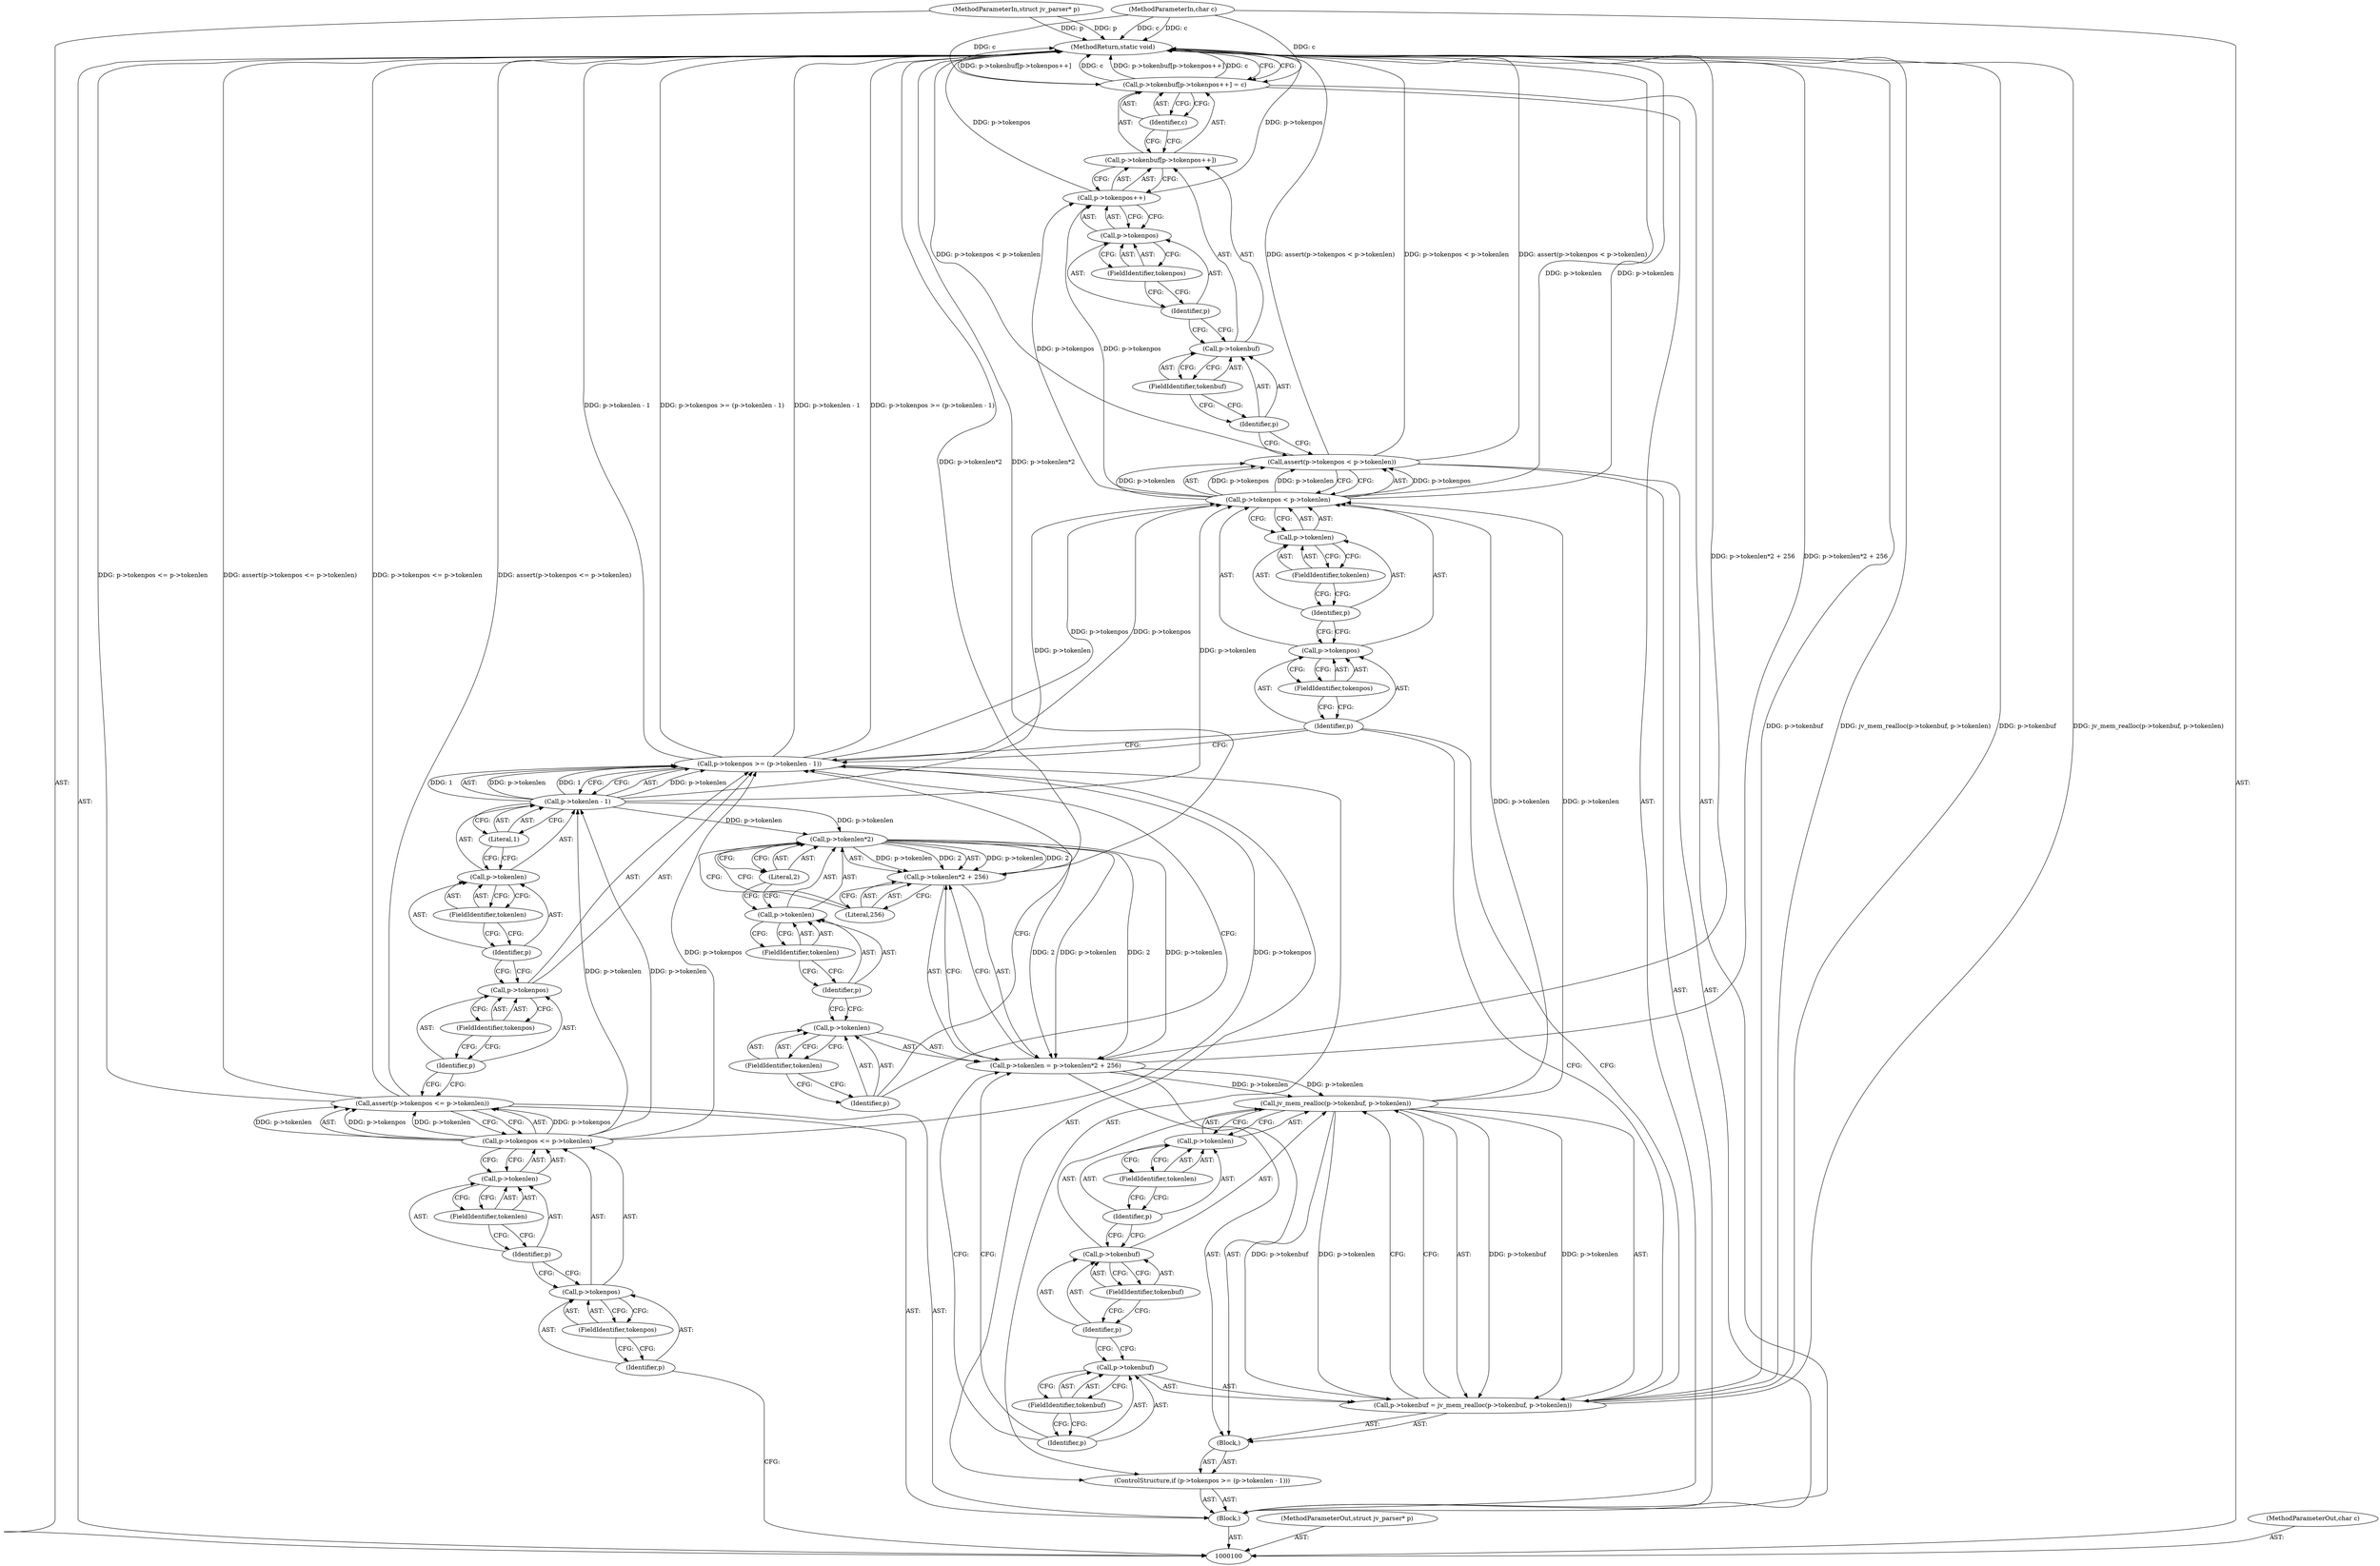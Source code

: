digraph "0_jq_8eb1367ca44e772963e704a700ef72ae2e12babd_0" {
"1000163" [label="(MethodReturn,static void)"];
"1000101" [label="(MethodParameterIn,struct jv_parser* p)"];
"1000228" [label="(MethodParameterOut,struct jv_parser* p)"];
"1000102" [label="(MethodParameterIn,char c)"];
"1000229" [label="(MethodParameterOut,char c)"];
"1000103" [label="(Block,)"];
"1000105" [label="(Call,p->tokenpos <= p->tokenlen)"];
"1000106" [label="(Call,p->tokenpos)"];
"1000107" [label="(Identifier,p)"];
"1000108" [label="(FieldIdentifier,tokenpos)"];
"1000109" [label="(Call,p->tokenlen)"];
"1000110" [label="(Identifier,p)"];
"1000111" [label="(FieldIdentifier,tokenlen)"];
"1000104" [label="(Call,assert(p->tokenpos <= p->tokenlen))"];
"1000112" [label="(ControlStructure,if (p->tokenpos >= (p->tokenlen - 1)))"];
"1000117" [label="(Call,p->tokenlen - 1)"];
"1000118" [label="(Call,p->tokenlen)"];
"1000119" [label="(Identifier,p)"];
"1000120" [label="(FieldIdentifier,tokenlen)"];
"1000121" [label="(Literal,1)"];
"1000122" [label="(Block,)"];
"1000113" [label="(Call,p->tokenpos >= (p->tokenlen - 1))"];
"1000114" [label="(Call,p->tokenpos)"];
"1000115" [label="(Identifier,p)"];
"1000116" [label="(FieldIdentifier,tokenpos)"];
"1000127" [label="(Call,p->tokenlen*2 + 256)"];
"1000128" [label="(Call,p->tokenlen*2)"];
"1000129" [label="(Call,p->tokenlen)"];
"1000130" [label="(Identifier,p)"];
"1000131" [label="(FieldIdentifier,tokenlen)"];
"1000132" [label="(Literal,2)"];
"1000133" [label="(Literal,256)"];
"1000123" [label="(Call,p->tokenlen = p->tokenlen*2 + 256)"];
"1000124" [label="(Call,p->tokenlen)"];
"1000125" [label="(Identifier,p)"];
"1000126" [label="(FieldIdentifier,tokenlen)"];
"1000138" [label="(Call,jv_mem_realloc(p->tokenbuf, p->tokenlen))"];
"1000139" [label="(Call,p->tokenbuf)"];
"1000140" [label="(Identifier,p)"];
"1000141" [label="(FieldIdentifier,tokenbuf)"];
"1000142" [label="(Call,p->tokenlen)"];
"1000143" [label="(Identifier,p)"];
"1000134" [label="(Call,p->tokenbuf = jv_mem_realloc(p->tokenbuf, p->tokenlen))"];
"1000135" [label="(Call,p->tokenbuf)"];
"1000136" [label="(Identifier,p)"];
"1000144" [label="(FieldIdentifier,tokenlen)"];
"1000137" [label="(FieldIdentifier,tokenbuf)"];
"1000149" [label="(FieldIdentifier,tokenpos)"];
"1000145" [label="(Call,assert(p->tokenpos < p->tokenlen))"];
"1000150" [label="(Call,p->tokenlen)"];
"1000151" [label="(Identifier,p)"];
"1000152" [label="(FieldIdentifier,tokenlen)"];
"1000146" [label="(Call,p->tokenpos < p->tokenlen)"];
"1000147" [label="(Call,p->tokenpos)"];
"1000148" [label="(Identifier,p)"];
"1000158" [label="(Call,p->tokenpos++)"];
"1000159" [label="(Call,p->tokenpos)"];
"1000160" [label="(Identifier,p)"];
"1000161" [label="(FieldIdentifier,tokenpos)"];
"1000153" [label="(Call,p->tokenbuf[p->tokenpos++] = c)"];
"1000154" [label="(Call,p->tokenbuf[p->tokenpos++])"];
"1000155" [label="(Call,p->tokenbuf)"];
"1000156" [label="(Identifier,p)"];
"1000162" [label="(Identifier,c)"];
"1000157" [label="(FieldIdentifier,tokenbuf)"];
"1000163" -> "1000100"  [label="AST: "];
"1000163" -> "1000153"  [label="CFG: "];
"1000104" -> "1000163"  [label="DDG: assert(p->tokenpos <= p->tokenlen)"];
"1000104" -> "1000163"  [label="DDG: p->tokenpos <= p->tokenlen"];
"1000102" -> "1000163"  [label="DDG: c"];
"1000153" -> "1000163"  [label="DDG: p->tokenbuf[p->tokenpos++]"];
"1000153" -> "1000163"  [label="DDG: c"];
"1000145" -> "1000163"  [label="DDG: assert(p->tokenpos < p->tokenlen)"];
"1000145" -> "1000163"  [label="DDG: p->tokenpos < p->tokenlen"];
"1000146" -> "1000163"  [label="DDG: p->tokenlen"];
"1000158" -> "1000163"  [label="DDG: p->tokenpos"];
"1000113" -> "1000163"  [label="DDG: p->tokenlen - 1"];
"1000113" -> "1000163"  [label="DDG: p->tokenpos >= (p->tokenlen - 1)"];
"1000123" -> "1000163"  [label="DDG: p->tokenlen*2 + 256"];
"1000134" -> "1000163"  [label="DDG: p->tokenbuf"];
"1000134" -> "1000163"  [label="DDG: jv_mem_realloc(p->tokenbuf, p->tokenlen)"];
"1000101" -> "1000163"  [label="DDG: p"];
"1000127" -> "1000163"  [label="DDG: p->tokenlen*2"];
"1000101" -> "1000100"  [label="AST: "];
"1000101" -> "1000163"  [label="DDG: p"];
"1000228" -> "1000100"  [label="AST: "];
"1000102" -> "1000100"  [label="AST: "];
"1000102" -> "1000163"  [label="DDG: c"];
"1000102" -> "1000153"  [label="DDG: c"];
"1000229" -> "1000100"  [label="AST: "];
"1000103" -> "1000100"  [label="AST: "];
"1000104" -> "1000103"  [label="AST: "];
"1000112" -> "1000103"  [label="AST: "];
"1000145" -> "1000103"  [label="AST: "];
"1000153" -> "1000103"  [label="AST: "];
"1000105" -> "1000104"  [label="AST: "];
"1000105" -> "1000109"  [label="CFG: "];
"1000106" -> "1000105"  [label="AST: "];
"1000109" -> "1000105"  [label="AST: "];
"1000104" -> "1000105"  [label="CFG: "];
"1000105" -> "1000104"  [label="DDG: p->tokenpos"];
"1000105" -> "1000104"  [label="DDG: p->tokenlen"];
"1000105" -> "1000113"  [label="DDG: p->tokenpos"];
"1000105" -> "1000117"  [label="DDG: p->tokenlen"];
"1000106" -> "1000105"  [label="AST: "];
"1000106" -> "1000108"  [label="CFG: "];
"1000107" -> "1000106"  [label="AST: "];
"1000108" -> "1000106"  [label="AST: "];
"1000110" -> "1000106"  [label="CFG: "];
"1000107" -> "1000106"  [label="AST: "];
"1000107" -> "1000100"  [label="CFG: "];
"1000108" -> "1000107"  [label="CFG: "];
"1000108" -> "1000106"  [label="AST: "];
"1000108" -> "1000107"  [label="CFG: "];
"1000106" -> "1000108"  [label="CFG: "];
"1000109" -> "1000105"  [label="AST: "];
"1000109" -> "1000111"  [label="CFG: "];
"1000110" -> "1000109"  [label="AST: "];
"1000111" -> "1000109"  [label="AST: "];
"1000105" -> "1000109"  [label="CFG: "];
"1000110" -> "1000109"  [label="AST: "];
"1000110" -> "1000106"  [label="CFG: "];
"1000111" -> "1000110"  [label="CFG: "];
"1000111" -> "1000109"  [label="AST: "];
"1000111" -> "1000110"  [label="CFG: "];
"1000109" -> "1000111"  [label="CFG: "];
"1000104" -> "1000103"  [label="AST: "];
"1000104" -> "1000105"  [label="CFG: "];
"1000105" -> "1000104"  [label="AST: "];
"1000115" -> "1000104"  [label="CFG: "];
"1000104" -> "1000163"  [label="DDG: assert(p->tokenpos <= p->tokenlen)"];
"1000104" -> "1000163"  [label="DDG: p->tokenpos <= p->tokenlen"];
"1000105" -> "1000104"  [label="DDG: p->tokenpos"];
"1000105" -> "1000104"  [label="DDG: p->tokenlen"];
"1000112" -> "1000103"  [label="AST: "];
"1000113" -> "1000112"  [label="AST: "];
"1000122" -> "1000112"  [label="AST: "];
"1000117" -> "1000113"  [label="AST: "];
"1000117" -> "1000121"  [label="CFG: "];
"1000118" -> "1000117"  [label="AST: "];
"1000121" -> "1000117"  [label="AST: "];
"1000113" -> "1000117"  [label="CFG: "];
"1000117" -> "1000113"  [label="DDG: p->tokenlen"];
"1000117" -> "1000113"  [label="DDG: 1"];
"1000105" -> "1000117"  [label="DDG: p->tokenlen"];
"1000117" -> "1000128"  [label="DDG: p->tokenlen"];
"1000117" -> "1000146"  [label="DDG: p->tokenlen"];
"1000118" -> "1000117"  [label="AST: "];
"1000118" -> "1000120"  [label="CFG: "];
"1000119" -> "1000118"  [label="AST: "];
"1000120" -> "1000118"  [label="AST: "];
"1000121" -> "1000118"  [label="CFG: "];
"1000119" -> "1000118"  [label="AST: "];
"1000119" -> "1000114"  [label="CFG: "];
"1000120" -> "1000119"  [label="CFG: "];
"1000120" -> "1000118"  [label="AST: "];
"1000120" -> "1000119"  [label="CFG: "];
"1000118" -> "1000120"  [label="CFG: "];
"1000121" -> "1000117"  [label="AST: "];
"1000121" -> "1000118"  [label="CFG: "];
"1000117" -> "1000121"  [label="CFG: "];
"1000122" -> "1000112"  [label="AST: "];
"1000123" -> "1000122"  [label="AST: "];
"1000134" -> "1000122"  [label="AST: "];
"1000113" -> "1000112"  [label="AST: "];
"1000113" -> "1000117"  [label="CFG: "];
"1000114" -> "1000113"  [label="AST: "];
"1000117" -> "1000113"  [label="AST: "];
"1000125" -> "1000113"  [label="CFG: "];
"1000148" -> "1000113"  [label="CFG: "];
"1000113" -> "1000163"  [label="DDG: p->tokenlen - 1"];
"1000113" -> "1000163"  [label="DDG: p->tokenpos >= (p->tokenlen - 1)"];
"1000105" -> "1000113"  [label="DDG: p->tokenpos"];
"1000117" -> "1000113"  [label="DDG: p->tokenlen"];
"1000117" -> "1000113"  [label="DDG: 1"];
"1000113" -> "1000146"  [label="DDG: p->tokenpos"];
"1000114" -> "1000113"  [label="AST: "];
"1000114" -> "1000116"  [label="CFG: "];
"1000115" -> "1000114"  [label="AST: "];
"1000116" -> "1000114"  [label="AST: "];
"1000119" -> "1000114"  [label="CFG: "];
"1000115" -> "1000114"  [label="AST: "];
"1000115" -> "1000104"  [label="CFG: "];
"1000116" -> "1000115"  [label="CFG: "];
"1000116" -> "1000114"  [label="AST: "];
"1000116" -> "1000115"  [label="CFG: "];
"1000114" -> "1000116"  [label="CFG: "];
"1000127" -> "1000123"  [label="AST: "];
"1000127" -> "1000133"  [label="CFG: "];
"1000128" -> "1000127"  [label="AST: "];
"1000133" -> "1000127"  [label="AST: "];
"1000123" -> "1000127"  [label="CFG: "];
"1000127" -> "1000163"  [label="DDG: p->tokenlen*2"];
"1000128" -> "1000127"  [label="DDG: p->tokenlen"];
"1000128" -> "1000127"  [label="DDG: 2"];
"1000128" -> "1000127"  [label="AST: "];
"1000128" -> "1000132"  [label="CFG: "];
"1000129" -> "1000128"  [label="AST: "];
"1000132" -> "1000128"  [label="AST: "];
"1000133" -> "1000128"  [label="CFG: "];
"1000128" -> "1000123"  [label="DDG: p->tokenlen"];
"1000128" -> "1000123"  [label="DDG: 2"];
"1000128" -> "1000127"  [label="DDG: p->tokenlen"];
"1000128" -> "1000127"  [label="DDG: 2"];
"1000117" -> "1000128"  [label="DDG: p->tokenlen"];
"1000129" -> "1000128"  [label="AST: "];
"1000129" -> "1000131"  [label="CFG: "];
"1000130" -> "1000129"  [label="AST: "];
"1000131" -> "1000129"  [label="AST: "];
"1000132" -> "1000129"  [label="CFG: "];
"1000130" -> "1000129"  [label="AST: "];
"1000130" -> "1000124"  [label="CFG: "];
"1000131" -> "1000130"  [label="CFG: "];
"1000131" -> "1000129"  [label="AST: "];
"1000131" -> "1000130"  [label="CFG: "];
"1000129" -> "1000131"  [label="CFG: "];
"1000132" -> "1000128"  [label="AST: "];
"1000132" -> "1000129"  [label="CFG: "];
"1000128" -> "1000132"  [label="CFG: "];
"1000133" -> "1000127"  [label="AST: "];
"1000133" -> "1000128"  [label="CFG: "];
"1000127" -> "1000133"  [label="CFG: "];
"1000123" -> "1000122"  [label="AST: "];
"1000123" -> "1000127"  [label="CFG: "];
"1000124" -> "1000123"  [label="AST: "];
"1000127" -> "1000123"  [label="AST: "];
"1000136" -> "1000123"  [label="CFG: "];
"1000123" -> "1000163"  [label="DDG: p->tokenlen*2 + 256"];
"1000128" -> "1000123"  [label="DDG: p->tokenlen"];
"1000128" -> "1000123"  [label="DDG: 2"];
"1000123" -> "1000138"  [label="DDG: p->tokenlen"];
"1000124" -> "1000123"  [label="AST: "];
"1000124" -> "1000126"  [label="CFG: "];
"1000125" -> "1000124"  [label="AST: "];
"1000126" -> "1000124"  [label="AST: "];
"1000130" -> "1000124"  [label="CFG: "];
"1000125" -> "1000124"  [label="AST: "];
"1000125" -> "1000113"  [label="CFG: "];
"1000126" -> "1000125"  [label="CFG: "];
"1000126" -> "1000124"  [label="AST: "];
"1000126" -> "1000125"  [label="CFG: "];
"1000124" -> "1000126"  [label="CFG: "];
"1000138" -> "1000134"  [label="AST: "];
"1000138" -> "1000142"  [label="CFG: "];
"1000139" -> "1000138"  [label="AST: "];
"1000142" -> "1000138"  [label="AST: "];
"1000134" -> "1000138"  [label="CFG: "];
"1000138" -> "1000134"  [label="DDG: p->tokenbuf"];
"1000138" -> "1000134"  [label="DDG: p->tokenlen"];
"1000123" -> "1000138"  [label="DDG: p->tokenlen"];
"1000138" -> "1000146"  [label="DDG: p->tokenlen"];
"1000139" -> "1000138"  [label="AST: "];
"1000139" -> "1000141"  [label="CFG: "];
"1000140" -> "1000139"  [label="AST: "];
"1000141" -> "1000139"  [label="AST: "];
"1000143" -> "1000139"  [label="CFG: "];
"1000140" -> "1000139"  [label="AST: "];
"1000140" -> "1000135"  [label="CFG: "];
"1000141" -> "1000140"  [label="CFG: "];
"1000141" -> "1000139"  [label="AST: "];
"1000141" -> "1000140"  [label="CFG: "];
"1000139" -> "1000141"  [label="CFG: "];
"1000142" -> "1000138"  [label="AST: "];
"1000142" -> "1000144"  [label="CFG: "];
"1000143" -> "1000142"  [label="AST: "];
"1000144" -> "1000142"  [label="AST: "];
"1000138" -> "1000142"  [label="CFG: "];
"1000143" -> "1000142"  [label="AST: "];
"1000143" -> "1000139"  [label="CFG: "];
"1000144" -> "1000143"  [label="CFG: "];
"1000134" -> "1000122"  [label="AST: "];
"1000134" -> "1000138"  [label="CFG: "];
"1000135" -> "1000134"  [label="AST: "];
"1000138" -> "1000134"  [label="AST: "];
"1000148" -> "1000134"  [label="CFG: "];
"1000134" -> "1000163"  [label="DDG: p->tokenbuf"];
"1000134" -> "1000163"  [label="DDG: jv_mem_realloc(p->tokenbuf, p->tokenlen)"];
"1000138" -> "1000134"  [label="DDG: p->tokenbuf"];
"1000138" -> "1000134"  [label="DDG: p->tokenlen"];
"1000135" -> "1000134"  [label="AST: "];
"1000135" -> "1000137"  [label="CFG: "];
"1000136" -> "1000135"  [label="AST: "];
"1000137" -> "1000135"  [label="AST: "];
"1000140" -> "1000135"  [label="CFG: "];
"1000136" -> "1000135"  [label="AST: "];
"1000136" -> "1000123"  [label="CFG: "];
"1000137" -> "1000136"  [label="CFG: "];
"1000144" -> "1000142"  [label="AST: "];
"1000144" -> "1000143"  [label="CFG: "];
"1000142" -> "1000144"  [label="CFG: "];
"1000137" -> "1000135"  [label="AST: "];
"1000137" -> "1000136"  [label="CFG: "];
"1000135" -> "1000137"  [label="CFG: "];
"1000149" -> "1000147"  [label="AST: "];
"1000149" -> "1000148"  [label="CFG: "];
"1000147" -> "1000149"  [label="CFG: "];
"1000145" -> "1000103"  [label="AST: "];
"1000145" -> "1000146"  [label="CFG: "];
"1000146" -> "1000145"  [label="AST: "];
"1000156" -> "1000145"  [label="CFG: "];
"1000145" -> "1000163"  [label="DDG: assert(p->tokenpos < p->tokenlen)"];
"1000145" -> "1000163"  [label="DDG: p->tokenpos < p->tokenlen"];
"1000146" -> "1000145"  [label="DDG: p->tokenpos"];
"1000146" -> "1000145"  [label="DDG: p->tokenlen"];
"1000150" -> "1000146"  [label="AST: "];
"1000150" -> "1000152"  [label="CFG: "];
"1000151" -> "1000150"  [label="AST: "];
"1000152" -> "1000150"  [label="AST: "];
"1000146" -> "1000150"  [label="CFG: "];
"1000151" -> "1000150"  [label="AST: "];
"1000151" -> "1000147"  [label="CFG: "];
"1000152" -> "1000151"  [label="CFG: "];
"1000152" -> "1000150"  [label="AST: "];
"1000152" -> "1000151"  [label="CFG: "];
"1000150" -> "1000152"  [label="CFG: "];
"1000146" -> "1000145"  [label="AST: "];
"1000146" -> "1000150"  [label="CFG: "];
"1000147" -> "1000146"  [label="AST: "];
"1000150" -> "1000146"  [label="AST: "];
"1000145" -> "1000146"  [label="CFG: "];
"1000146" -> "1000163"  [label="DDG: p->tokenlen"];
"1000146" -> "1000145"  [label="DDG: p->tokenpos"];
"1000146" -> "1000145"  [label="DDG: p->tokenlen"];
"1000113" -> "1000146"  [label="DDG: p->tokenpos"];
"1000138" -> "1000146"  [label="DDG: p->tokenlen"];
"1000117" -> "1000146"  [label="DDG: p->tokenlen"];
"1000146" -> "1000158"  [label="DDG: p->tokenpos"];
"1000147" -> "1000146"  [label="AST: "];
"1000147" -> "1000149"  [label="CFG: "];
"1000148" -> "1000147"  [label="AST: "];
"1000149" -> "1000147"  [label="AST: "];
"1000151" -> "1000147"  [label="CFG: "];
"1000148" -> "1000147"  [label="AST: "];
"1000148" -> "1000134"  [label="CFG: "];
"1000148" -> "1000113"  [label="CFG: "];
"1000149" -> "1000148"  [label="CFG: "];
"1000158" -> "1000154"  [label="AST: "];
"1000158" -> "1000159"  [label="CFG: "];
"1000159" -> "1000158"  [label="AST: "];
"1000154" -> "1000158"  [label="CFG: "];
"1000158" -> "1000163"  [label="DDG: p->tokenpos"];
"1000146" -> "1000158"  [label="DDG: p->tokenpos"];
"1000159" -> "1000158"  [label="AST: "];
"1000159" -> "1000161"  [label="CFG: "];
"1000160" -> "1000159"  [label="AST: "];
"1000161" -> "1000159"  [label="AST: "];
"1000158" -> "1000159"  [label="CFG: "];
"1000160" -> "1000159"  [label="AST: "];
"1000160" -> "1000155"  [label="CFG: "];
"1000161" -> "1000160"  [label="CFG: "];
"1000161" -> "1000159"  [label="AST: "];
"1000161" -> "1000160"  [label="CFG: "];
"1000159" -> "1000161"  [label="CFG: "];
"1000153" -> "1000103"  [label="AST: "];
"1000153" -> "1000162"  [label="CFG: "];
"1000154" -> "1000153"  [label="AST: "];
"1000162" -> "1000153"  [label="AST: "];
"1000163" -> "1000153"  [label="CFG: "];
"1000153" -> "1000163"  [label="DDG: p->tokenbuf[p->tokenpos++]"];
"1000153" -> "1000163"  [label="DDG: c"];
"1000102" -> "1000153"  [label="DDG: c"];
"1000154" -> "1000153"  [label="AST: "];
"1000154" -> "1000158"  [label="CFG: "];
"1000155" -> "1000154"  [label="AST: "];
"1000158" -> "1000154"  [label="AST: "];
"1000162" -> "1000154"  [label="CFG: "];
"1000155" -> "1000154"  [label="AST: "];
"1000155" -> "1000157"  [label="CFG: "];
"1000156" -> "1000155"  [label="AST: "];
"1000157" -> "1000155"  [label="AST: "];
"1000160" -> "1000155"  [label="CFG: "];
"1000156" -> "1000155"  [label="AST: "];
"1000156" -> "1000145"  [label="CFG: "];
"1000157" -> "1000156"  [label="CFG: "];
"1000162" -> "1000153"  [label="AST: "];
"1000162" -> "1000154"  [label="CFG: "];
"1000153" -> "1000162"  [label="CFG: "];
"1000157" -> "1000155"  [label="AST: "];
"1000157" -> "1000156"  [label="CFG: "];
"1000155" -> "1000157"  [label="CFG: "];
}
